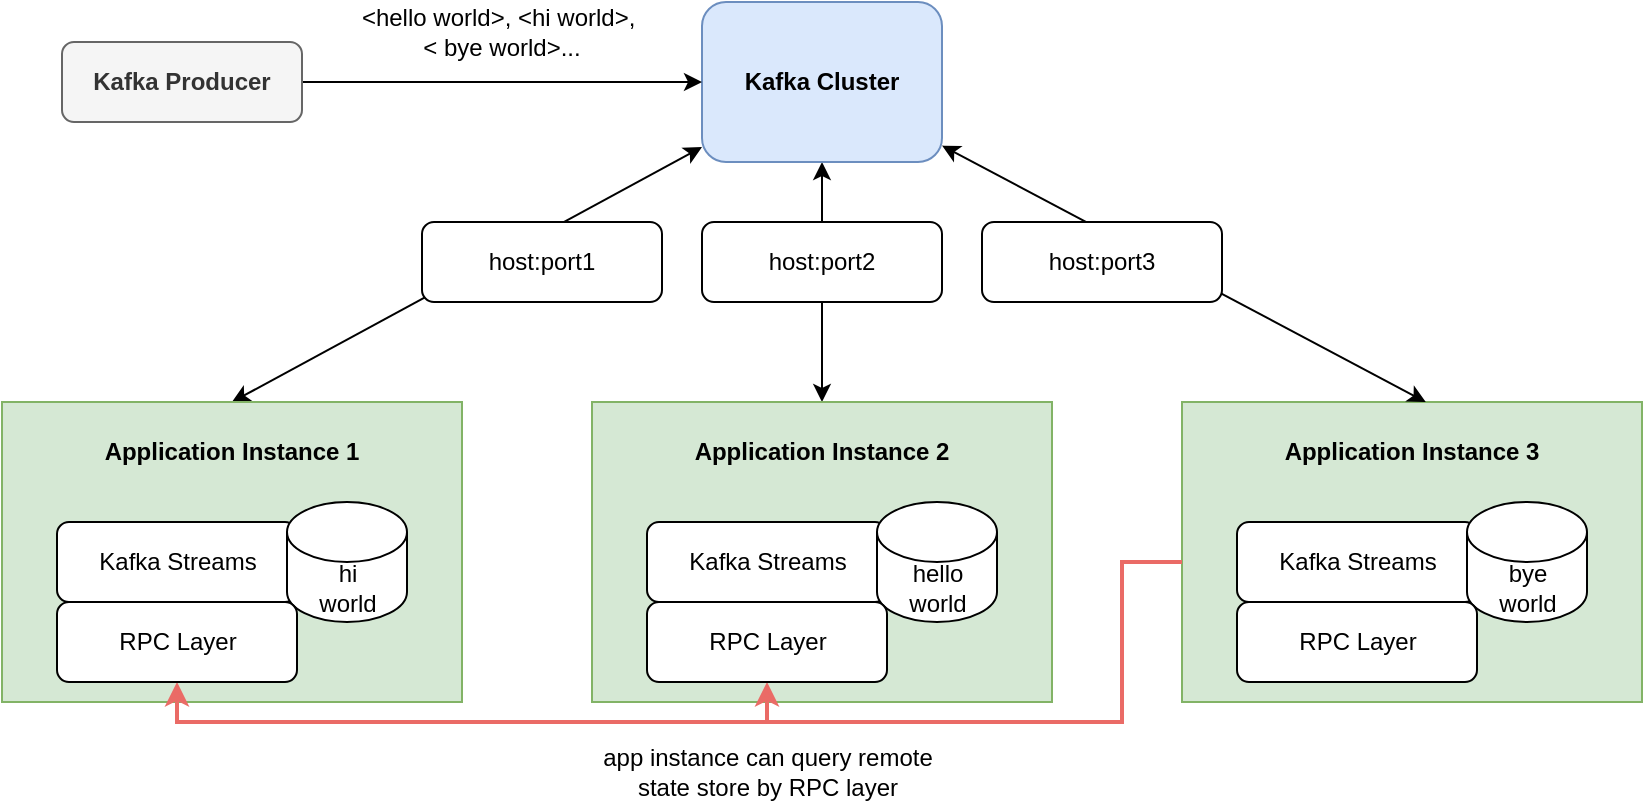 <mxfile version="24.8.4">
  <diagram name="페이지-1" id="wwkxa6Cd8h9YCE3ScFu-">
    <mxGraphModel dx="524" dy="995" grid="1" gridSize="10" guides="1" tooltips="1" connect="1" arrows="1" fold="1" page="1" pageScale="1" pageWidth="1169" pageHeight="827" math="0" shadow="0">
      <root>
        <mxCell id="0" />
        <mxCell id="1" parent="0" />
        <mxCell id="1r7JVwWzZbzb9g46OdJC-21" style="rounded=0;orthogonalLoop=1;jettySize=auto;html=1;entryX=0.5;entryY=0;entryDx=0;entryDy=0;startArrow=classic;startFill=1;" parent="1" source="1r7JVwWzZbzb9g46OdJC-1" target="1r7JVwWzZbzb9g46OdJC-11" edge="1">
          <mxGeometry relative="1" as="geometry" />
        </mxCell>
        <mxCell id="1r7JVwWzZbzb9g46OdJC-22" style="edgeStyle=orthogonalEdgeStyle;rounded=0;orthogonalLoop=1;jettySize=auto;html=1;entryX=0.5;entryY=0;entryDx=0;entryDy=0;startArrow=classic;startFill=1;" parent="1" source="1r7JVwWzZbzb9g46OdJC-1" target="1r7JVwWzZbzb9g46OdJC-5" edge="1">
          <mxGeometry relative="1" as="geometry" />
        </mxCell>
        <mxCell id="1r7JVwWzZbzb9g46OdJC-1" value="&lt;b&gt;Kafka Cluster&lt;/b&gt;" style="rounded=1;whiteSpace=wrap;html=1;fillColor=#dae8fc;strokeColor=#6c8ebf;" parent="1" vertex="1">
          <mxGeometry x="360" y="120" width="120" height="80" as="geometry" />
        </mxCell>
        <mxCell id="1r7JVwWzZbzb9g46OdJC-3" style="edgeStyle=orthogonalEdgeStyle;rounded=0;orthogonalLoop=1;jettySize=auto;html=1;entryX=0;entryY=0.5;entryDx=0;entryDy=0;" parent="1" source="1r7JVwWzZbzb9g46OdJC-2" target="1r7JVwWzZbzb9g46OdJC-1" edge="1">
          <mxGeometry relative="1" as="geometry" />
        </mxCell>
        <mxCell id="1r7JVwWzZbzb9g46OdJC-2" value="&lt;b&gt;Kafka Producer&lt;/b&gt;" style="rounded=1;whiteSpace=wrap;html=1;fillColor=#f5f5f5;fontColor=#333333;strokeColor=#666666;" parent="1" vertex="1">
          <mxGeometry x="40" y="140" width="120" height="40" as="geometry" />
        </mxCell>
        <mxCell id="1r7JVwWzZbzb9g46OdJC-4" value="&amp;lt;hello world&amp;gt;, &amp;lt;hi world&amp;gt;,&amp;nbsp;&lt;div&gt;&amp;lt; bye world&amp;gt;...&lt;/div&gt;" style="text;html=1;align=center;verticalAlign=middle;whiteSpace=wrap;rounded=0;" parent="1" vertex="1">
          <mxGeometry x="180" y="120" width="160" height="30" as="geometry" />
        </mxCell>
        <mxCell id="1r7JVwWzZbzb9g46OdJC-5" value="" style="rounded=0;whiteSpace=wrap;html=1;fillColor=#d5e8d4;strokeColor=#82b366;" parent="1" vertex="1">
          <mxGeometry x="305" y="320" width="230" height="150" as="geometry" />
        </mxCell>
        <mxCell id="1r7JVwWzZbzb9g46OdJC-6" value="Kafka Streams" style="rounded=1;whiteSpace=wrap;html=1;" parent="1" vertex="1">
          <mxGeometry x="332.5" y="380" width="120" height="40" as="geometry" />
        </mxCell>
        <mxCell id="1r7JVwWzZbzb9g46OdJC-7" value="hello&lt;div&gt;world&lt;/div&gt;" style="shape=cylinder3;whiteSpace=wrap;html=1;boundedLbl=1;backgroundOutline=1;size=15;" parent="1" vertex="1">
          <mxGeometry x="447.5" y="370" width="60" height="60" as="geometry" />
        </mxCell>
        <mxCell id="1r7JVwWzZbzb9g46OdJC-10" value="&lt;b&gt;Application Instance 2&lt;/b&gt;" style="text;html=1;align=center;verticalAlign=middle;whiteSpace=wrap;rounded=0;" parent="1" vertex="1">
          <mxGeometry x="350" y="330" width="140" height="30" as="geometry" />
        </mxCell>
        <mxCell id="1r7JVwWzZbzb9g46OdJC-11" value="" style="rounded=0;whiteSpace=wrap;html=1;fillColor=#d5e8d4;strokeColor=#82b366;" parent="1" vertex="1">
          <mxGeometry x="10" y="320" width="230" height="150" as="geometry" />
        </mxCell>
        <mxCell id="1r7JVwWzZbzb9g46OdJC-12" value="Kafka Streams" style="rounded=1;whiteSpace=wrap;html=1;" parent="1" vertex="1">
          <mxGeometry x="37.5" y="380" width="120" height="40" as="geometry" />
        </mxCell>
        <mxCell id="1r7JVwWzZbzb9g46OdJC-13" value="hi&lt;div&gt;world&lt;/div&gt;" style="shape=cylinder3;whiteSpace=wrap;html=1;boundedLbl=1;backgroundOutline=1;size=15;" parent="1" vertex="1">
          <mxGeometry x="152.5" y="370" width="60" height="60" as="geometry" />
        </mxCell>
        <mxCell id="1r7JVwWzZbzb9g46OdJC-15" value="&lt;b&gt;Application Instance 1&lt;/b&gt;" style="text;html=1;align=center;verticalAlign=middle;whiteSpace=wrap;rounded=0;" parent="1" vertex="1">
          <mxGeometry x="55" y="330" width="140" height="30" as="geometry" />
        </mxCell>
        <mxCell id="zz78Re7IsF9ZUxWgsxl5-10" style="edgeStyle=orthogonalEdgeStyle;rounded=0;orthogonalLoop=1;jettySize=auto;html=1;entryX=0.5;entryY=1;entryDx=0;entryDy=0;strokeWidth=2;strokeColor=#EA6B66;" edge="1" parent="1" source="1r7JVwWzZbzb9g46OdJC-16" target="zz78Re7IsF9ZUxWgsxl5-6">
          <mxGeometry relative="1" as="geometry">
            <Array as="points">
              <mxPoint x="570" y="400" />
              <mxPoint x="570" y="480" />
              <mxPoint x="98" y="480" />
            </Array>
          </mxGeometry>
        </mxCell>
        <mxCell id="1r7JVwWzZbzb9g46OdJC-16" value="" style="rounded=0;whiteSpace=wrap;html=1;fillColor=#d5e8d4;strokeColor=#82b366;" parent="1" vertex="1">
          <mxGeometry x="600" y="320" width="230" height="150" as="geometry" />
        </mxCell>
        <mxCell id="zz78Re7IsF9ZUxWgsxl5-9" style="edgeStyle=orthogonalEdgeStyle;rounded=0;orthogonalLoop=1;jettySize=auto;html=1;entryX=0.5;entryY=1;entryDx=0;entryDy=0;strokeWidth=2;strokeColor=#EA6B66;" edge="1" parent="1" target="zz78Re7IsF9ZUxWgsxl5-7">
          <mxGeometry relative="1" as="geometry">
            <mxPoint x="600" y="400" as="sourcePoint" />
            <Array as="points">
              <mxPoint x="570" y="400" />
              <mxPoint x="570" y="480" />
              <mxPoint x="393" y="480" />
            </Array>
          </mxGeometry>
        </mxCell>
        <mxCell id="1r7JVwWzZbzb9g46OdJC-17" value="Kafka Streams" style="rounded=1;whiteSpace=wrap;html=1;" parent="1" vertex="1">
          <mxGeometry x="627.5" y="380" width="120" height="40" as="geometry" />
        </mxCell>
        <mxCell id="1r7JVwWzZbzb9g46OdJC-18" value="bye&lt;div&gt;world&lt;/div&gt;" style="shape=cylinder3;whiteSpace=wrap;html=1;boundedLbl=1;backgroundOutline=1;size=15;" parent="1" vertex="1">
          <mxGeometry x="742.5" y="370" width="60" height="60" as="geometry" />
        </mxCell>
        <mxCell id="1r7JVwWzZbzb9g46OdJC-20" value="&lt;b&gt;Application Instance 3&lt;/b&gt;" style="text;html=1;align=center;verticalAlign=middle;whiteSpace=wrap;rounded=0;" parent="1" vertex="1">
          <mxGeometry x="645" y="330" width="140" height="30" as="geometry" />
        </mxCell>
        <mxCell id="1r7JVwWzZbzb9g46OdJC-23" style="rounded=0;orthogonalLoop=1;jettySize=auto;html=1;entryX=0.53;entryY=0;entryDx=0;entryDy=0;entryPerimeter=0;startArrow=classic;startFill=1;" parent="1" source="1r7JVwWzZbzb9g46OdJC-1" target="1r7JVwWzZbzb9g46OdJC-16" edge="1">
          <mxGeometry relative="1" as="geometry" />
        </mxCell>
        <mxCell id="zz78Re7IsF9ZUxWgsxl5-1" value="host:port1" style="rounded=1;whiteSpace=wrap;html=1;" vertex="1" parent="1">
          <mxGeometry x="220" y="230" width="120" height="40" as="geometry" />
        </mxCell>
        <mxCell id="zz78Re7IsF9ZUxWgsxl5-3" value="host:port2" style="rounded=1;whiteSpace=wrap;html=1;" vertex="1" parent="1">
          <mxGeometry x="360" y="230" width="120" height="40" as="geometry" />
        </mxCell>
        <mxCell id="zz78Re7IsF9ZUxWgsxl5-4" value="host:port3" style="rounded=1;whiteSpace=wrap;html=1;" vertex="1" parent="1">
          <mxGeometry x="500" y="230" width="120" height="40" as="geometry" />
        </mxCell>
        <mxCell id="zz78Re7IsF9ZUxWgsxl5-6" value="RPC Layer" style="rounded=1;whiteSpace=wrap;html=1;" vertex="1" parent="1">
          <mxGeometry x="37.5" y="420" width="120" height="40" as="geometry" />
        </mxCell>
        <mxCell id="zz78Re7IsF9ZUxWgsxl5-7" value="RPC Layer" style="rounded=1;whiteSpace=wrap;html=1;" vertex="1" parent="1">
          <mxGeometry x="332.5" y="420" width="120" height="40" as="geometry" />
        </mxCell>
        <mxCell id="zz78Re7IsF9ZUxWgsxl5-8" value="RPC Layer" style="rounded=1;whiteSpace=wrap;html=1;" vertex="1" parent="1">
          <mxGeometry x="627.5" y="420" width="120" height="40" as="geometry" />
        </mxCell>
        <mxCell id="zz78Re7IsF9ZUxWgsxl5-11" value="app instance can query remote state store by RPC layer" style="text;html=1;align=center;verticalAlign=middle;whiteSpace=wrap;rounded=0;" vertex="1" parent="1">
          <mxGeometry x="297.5" y="490" width="190" height="30" as="geometry" />
        </mxCell>
      </root>
    </mxGraphModel>
  </diagram>
</mxfile>
